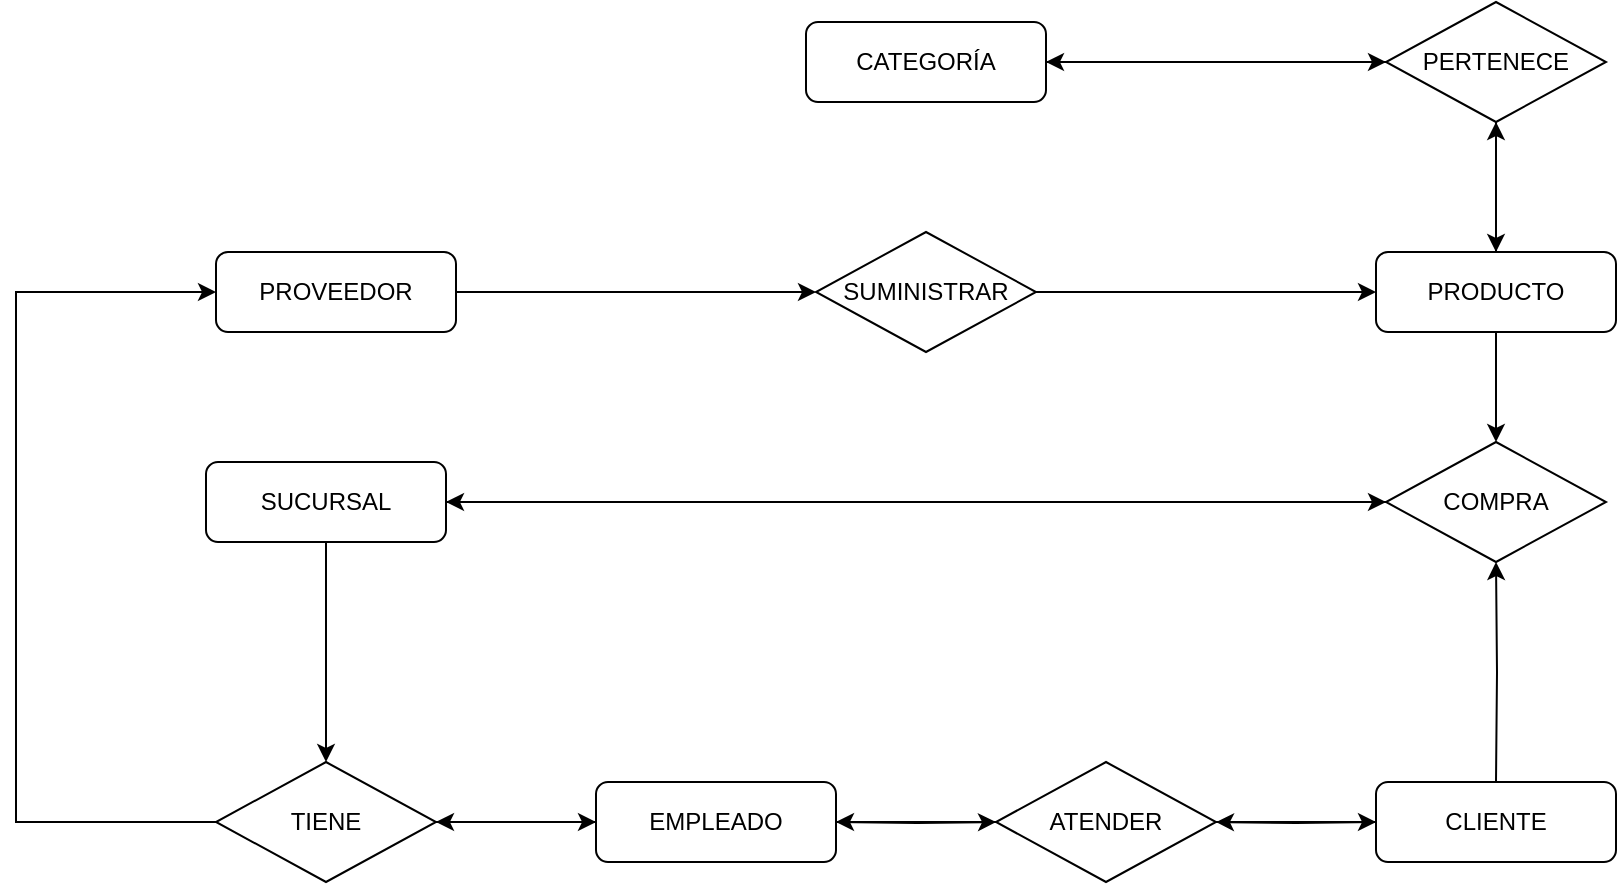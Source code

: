 <mxfile version="21.1.7" type="github">
  <diagram id="C5RBs43oDa-KdzZeNtuy" name="Page-1">
    <mxGraphModel dx="1249" dy="542" grid="1" gridSize="10" guides="1" tooltips="1" connect="1" arrows="1" fold="1" page="1" pageScale="1" pageWidth="827" pageHeight="1169" math="0" shadow="0">
      <root>
        <mxCell id="WIyWlLk6GJQsqaUBKTNV-0" />
        <mxCell id="WIyWlLk6GJQsqaUBKTNV-1" parent="WIyWlLk6GJQsqaUBKTNV-0" />
        <mxCell id="sREbu91Ufmf7mapNDOHT-16" style="edgeStyle=orthogonalEdgeStyle;rounded=0;orthogonalLoop=1;jettySize=auto;html=1;entryX=0;entryY=0.5;entryDx=0;entryDy=0;" edge="1" parent="WIyWlLk6GJQsqaUBKTNV-1" target="sREbu91Ufmf7mapNDOHT-10">
          <mxGeometry relative="1" as="geometry">
            <mxPoint x="890" y="500" as="sourcePoint" />
          </mxGeometry>
        </mxCell>
        <mxCell id="sREbu91Ufmf7mapNDOHT-18" value="" style="edgeStyle=orthogonalEdgeStyle;rounded=0;orthogonalLoop=1;jettySize=auto;html=1;" edge="1" parent="WIyWlLk6GJQsqaUBKTNV-1" target="sREbu91Ufmf7mapNDOHT-10">
          <mxGeometry relative="1" as="geometry">
            <mxPoint x="1160" y="500" as="sourcePoint" />
          </mxGeometry>
        </mxCell>
        <mxCell id="sREbu91Ufmf7mapNDOHT-20" style="edgeStyle=orthogonalEdgeStyle;rounded=0;orthogonalLoop=1;jettySize=auto;html=1;entryX=0.5;entryY=1;entryDx=0;entryDy=0;" edge="1" parent="WIyWlLk6GJQsqaUBKTNV-1" target="sREbu91Ufmf7mapNDOHT-12">
          <mxGeometry relative="1" as="geometry">
            <mxPoint x="1210" y="410" as="targetPoint" />
            <mxPoint x="1220" y="480" as="sourcePoint" />
          </mxGeometry>
        </mxCell>
        <mxCell id="sREbu91Ufmf7mapNDOHT-15" style="edgeStyle=orthogonalEdgeStyle;rounded=0;orthogonalLoop=1;jettySize=auto;html=1;entryX=0;entryY=0.5;entryDx=0;entryDy=0;" edge="1" parent="WIyWlLk6GJQsqaUBKTNV-1" source="sREbu91Ufmf7mapNDOHT-7" target="sREbu91Ufmf7mapNDOHT-41">
          <mxGeometry relative="1" as="geometry">
            <mxPoint x="980" y="265" as="targetPoint" />
          </mxGeometry>
        </mxCell>
        <mxCell id="sREbu91Ufmf7mapNDOHT-7" value="PROVEEDOR" style="rounded=1;whiteSpace=wrap;html=1;fontSize=12;glass=0;strokeWidth=1;shadow=0;" vertex="1" parent="WIyWlLk6GJQsqaUBKTNV-1">
          <mxGeometry x="580" y="215" width="120" height="40" as="geometry" />
        </mxCell>
        <mxCell id="sREbu91Ufmf7mapNDOHT-42" style="edgeStyle=orthogonalEdgeStyle;rounded=0;orthogonalLoop=1;jettySize=auto;html=1;entryX=0.5;entryY=0;entryDx=0;entryDy=0;" edge="1" parent="WIyWlLk6GJQsqaUBKTNV-1" source="sREbu91Ufmf7mapNDOHT-8" target="sREbu91Ufmf7mapNDOHT-12">
          <mxGeometry relative="1" as="geometry" />
        </mxCell>
        <mxCell id="sREbu91Ufmf7mapNDOHT-50" style="edgeStyle=orthogonalEdgeStyle;rounded=0;orthogonalLoop=1;jettySize=auto;html=1;entryX=0.5;entryY=1;entryDx=0;entryDy=0;" edge="1" parent="WIyWlLk6GJQsqaUBKTNV-1" source="sREbu91Ufmf7mapNDOHT-8" target="sREbu91Ufmf7mapNDOHT-13">
          <mxGeometry relative="1" as="geometry" />
        </mxCell>
        <mxCell id="sREbu91Ufmf7mapNDOHT-8" value="PRODUCTO" style="rounded=1;whiteSpace=wrap;html=1;fontSize=12;glass=0;strokeWidth=1;shadow=0;" vertex="1" parent="WIyWlLk6GJQsqaUBKTNV-1">
          <mxGeometry x="1160" y="215" width="120" height="40" as="geometry" />
        </mxCell>
        <mxCell id="sREbu91Ufmf7mapNDOHT-54" style="edgeStyle=orthogonalEdgeStyle;rounded=0;orthogonalLoop=1;jettySize=auto;html=1;entryX=0;entryY=0.5;entryDx=0;entryDy=0;" edge="1" parent="WIyWlLk6GJQsqaUBKTNV-1" source="sREbu91Ufmf7mapNDOHT-9" target="sREbu91Ufmf7mapNDOHT-13">
          <mxGeometry relative="1" as="geometry" />
        </mxCell>
        <mxCell id="sREbu91Ufmf7mapNDOHT-9" value="CATEGORÍA" style="rounded=1;whiteSpace=wrap;html=1;fontSize=12;glass=0;strokeWidth=1;shadow=0;" vertex="1" parent="WIyWlLk6GJQsqaUBKTNV-1">
          <mxGeometry x="875" y="100" width="120" height="40" as="geometry" />
        </mxCell>
        <mxCell id="sREbu91Ufmf7mapNDOHT-17" style="edgeStyle=orthogonalEdgeStyle;rounded=0;orthogonalLoop=1;jettySize=auto;html=1;entryX=0;entryY=0.5;entryDx=0;entryDy=0;" edge="1" parent="WIyWlLk6GJQsqaUBKTNV-1" source="sREbu91Ufmf7mapNDOHT-10">
          <mxGeometry relative="1" as="geometry">
            <mxPoint x="1160" y="500" as="targetPoint" />
          </mxGeometry>
        </mxCell>
        <mxCell id="sREbu91Ufmf7mapNDOHT-19" style="edgeStyle=orthogonalEdgeStyle;rounded=0;orthogonalLoop=1;jettySize=auto;html=1;entryX=1;entryY=0.5;entryDx=0;entryDy=0;" edge="1" parent="WIyWlLk6GJQsqaUBKTNV-1" source="sREbu91Ufmf7mapNDOHT-10">
          <mxGeometry relative="1" as="geometry">
            <mxPoint x="890" y="500" as="targetPoint" />
          </mxGeometry>
        </mxCell>
        <mxCell id="sREbu91Ufmf7mapNDOHT-10" value="ATENDER" style="rhombus;whiteSpace=wrap;html=1;" vertex="1" parent="WIyWlLk6GJQsqaUBKTNV-1">
          <mxGeometry x="970" y="470" width="110" height="60" as="geometry" />
        </mxCell>
        <mxCell id="sREbu91Ufmf7mapNDOHT-49" style="edgeStyle=orthogonalEdgeStyle;rounded=0;orthogonalLoop=1;jettySize=auto;html=1;entryX=1;entryY=0.5;entryDx=0;entryDy=0;" edge="1" parent="WIyWlLk6GJQsqaUBKTNV-1" source="sREbu91Ufmf7mapNDOHT-12" target="sREbu91Ufmf7mapNDOHT-35">
          <mxGeometry relative="1" as="geometry" />
        </mxCell>
        <mxCell id="sREbu91Ufmf7mapNDOHT-12" value="COMPRA" style="rhombus;whiteSpace=wrap;html=1;" vertex="1" parent="WIyWlLk6GJQsqaUBKTNV-1">
          <mxGeometry x="1165" y="310" width="110" height="60" as="geometry" />
        </mxCell>
        <mxCell id="sREbu91Ufmf7mapNDOHT-51" style="edgeStyle=orthogonalEdgeStyle;rounded=0;orthogonalLoop=1;jettySize=auto;html=1;entryX=0.5;entryY=0;entryDx=0;entryDy=0;" edge="1" parent="WIyWlLk6GJQsqaUBKTNV-1" source="sREbu91Ufmf7mapNDOHT-13" target="sREbu91Ufmf7mapNDOHT-8">
          <mxGeometry relative="1" as="geometry" />
        </mxCell>
        <mxCell id="sREbu91Ufmf7mapNDOHT-52" style="edgeStyle=orthogonalEdgeStyle;rounded=0;orthogonalLoop=1;jettySize=auto;html=1;exitX=0;exitY=0.5;exitDx=0;exitDy=0;entryX=1;entryY=0.5;entryDx=0;entryDy=0;" edge="1" parent="WIyWlLk6GJQsqaUBKTNV-1" source="sREbu91Ufmf7mapNDOHT-13" target="sREbu91Ufmf7mapNDOHT-9">
          <mxGeometry relative="1" as="geometry" />
        </mxCell>
        <mxCell id="sREbu91Ufmf7mapNDOHT-13" value="PERTENECE" style="rhombus;whiteSpace=wrap;html=1;" vertex="1" parent="WIyWlLk6GJQsqaUBKTNV-1">
          <mxGeometry x="1165" y="90" width="110" height="60" as="geometry" />
        </mxCell>
        <mxCell id="sREbu91Ufmf7mapNDOHT-23" style="edgeStyle=orthogonalEdgeStyle;rounded=0;orthogonalLoop=1;jettySize=auto;html=1;exitX=0.5;exitY=1;exitDx=0;exitDy=0;" edge="1" parent="WIyWlLk6GJQsqaUBKTNV-1">
          <mxGeometry relative="1" as="geometry">
            <mxPoint x="830" y="520" as="sourcePoint" />
            <mxPoint x="830" y="520" as="targetPoint" />
          </mxGeometry>
        </mxCell>
        <mxCell id="sREbu91Ufmf7mapNDOHT-37" value="" style="edgeStyle=orthogonalEdgeStyle;rounded=0;orthogonalLoop=1;jettySize=auto;html=1;" edge="1" parent="WIyWlLk6GJQsqaUBKTNV-1" source="sREbu91Ufmf7mapNDOHT-33" target="sREbu91Ufmf7mapNDOHT-36">
          <mxGeometry relative="1" as="geometry" />
        </mxCell>
        <mxCell id="sREbu91Ufmf7mapNDOHT-33" value="EMPLEADO" style="rounded=1;whiteSpace=wrap;html=1;fontSize=12;glass=0;strokeWidth=1;shadow=0;" vertex="1" parent="WIyWlLk6GJQsqaUBKTNV-1">
          <mxGeometry x="770" y="480" width="120" height="40" as="geometry" />
        </mxCell>
        <mxCell id="sREbu91Ufmf7mapNDOHT-34" value="CLIENTE" style="rounded=1;whiteSpace=wrap;html=1;fontSize=12;glass=0;strokeWidth=1;shadow=0;" vertex="1" parent="WIyWlLk6GJQsqaUBKTNV-1">
          <mxGeometry x="1160" y="480" width="120" height="40" as="geometry" />
        </mxCell>
        <mxCell id="sREbu91Ufmf7mapNDOHT-38" style="edgeStyle=orthogonalEdgeStyle;rounded=0;orthogonalLoop=1;jettySize=auto;html=1;entryX=0.5;entryY=0;entryDx=0;entryDy=0;" edge="1" parent="WIyWlLk6GJQsqaUBKTNV-1" source="sREbu91Ufmf7mapNDOHT-35" target="sREbu91Ufmf7mapNDOHT-36">
          <mxGeometry relative="1" as="geometry" />
        </mxCell>
        <mxCell id="sREbu91Ufmf7mapNDOHT-48" style="edgeStyle=orthogonalEdgeStyle;rounded=0;orthogonalLoop=1;jettySize=auto;html=1;entryX=0;entryY=0.5;entryDx=0;entryDy=0;" edge="1" parent="WIyWlLk6GJQsqaUBKTNV-1" source="sREbu91Ufmf7mapNDOHT-35" target="sREbu91Ufmf7mapNDOHT-12">
          <mxGeometry relative="1" as="geometry">
            <mxPoint x="1010" y="370" as="targetPoint" />
          </mxGeometry>
        </mxCell>
        <mxCell id="sREbu91Ufmf7mapNDOHT-35" value="SUCURSAL" style="rounded=1;whiteSpace=wrap;html=1;fontSize=12;glass=0;strokeWidth=1;shadow=0;" vertex="1" parent="WIyWlLk6GJQsqaUBKTNV-1">
          <mxGeometry x="575" y="320" width="120" height="40" as="geometry" />
        </mxCell>
        <mxCell id="sREbu91Ufmf7mapNDOHT-40" style="edgeStyle=orthogonalEdgeStyle;rounded=0;orthogonalLoop=1;jettySize=auto;html=1;entryX=0;entryY=0.5;entryDx=0;entryDy=0;" edge="1" parent="WIyWlLk6GJQsqaUBKTNV-1" source="sREbu91Ufmf7mapNDOHT-36" target="sREbu91Ufmf7mapNDOHT-33">
          <mxGeometry relative="1" as="geometry" />
        </mxCell>
        <mxCell id="sREbu91Ufmf7mapNDOHT-47" style="edgeStyle=orthogonalEdgeStyle;rounded=0;orthogonalLoop=1;jettySize=auto;html=1;exitX=0;exitY=0.5;exitDx=0;exitDy=0;entryX=0;entryY=0.5;entryDx=0;entryDy=0;" edge="1" parent="WIyWlLk6GJQsqaUBKTNV-1" source="sREbu91Ufmf7mapNDOHT-36" target="sREbu91Ufmf7mapNDOHT-7">
          <mxGeometry relative="1" as="geometry">
            <Array as="points">
              <mxPoint x="480" y="500" />
              <mxPoint x="480" y="235" />
            </Array>
          </mxGeometry>
        </mxCell>
        <mxCell id="sREbu91Ufmf7mapNDOHT-36" value="TIENE" style="rhombus;whiteSpace=wrap;html=1;" vertex="1" parent="WIyWlLk6GJQsqaUBKTNV-1">
          <mxGeometry x="580" y="470" width="110" height="60" as="geometry" />
        </mxCell>
        <mxCell id="sREbu91Ufmf7mapNDOHT-44" style="edgeStyle=orthogonalEdgeStyle;rounded=0;orthogonalLoop=1;jettySize=auto;html=1;exitX=1;exitY=0.5;exitDx=0;exitDy=0;entryX=0;entryY=0.5;entryDx=0;entryDy=0;" edge="1" parent="WIyWlLk6GJQsqaUBKTNV-1" source="sREbu91Ufmf7mapNDOHT-41" target="sREbu91Ufmf7mapNDOHT-8">
          <mxGeometry relative="1" as="geometry" />
        </mxCell>
        <mxCell id="sREbu91Ufmf7mapNDOHT-41" value="SUMINISTRAR" style="rhombus;whiteSpace=wrap;html=1;" vertex="1" parent="WIyWlLk6GJQsqaUBKTNV-1">
          <mxGeometry x="880" y="205" width="110" height="60" as="geometry" />
        </mxCell>
      </root>
    </mxGraphModel>
  </diagram>
</mxfile>
